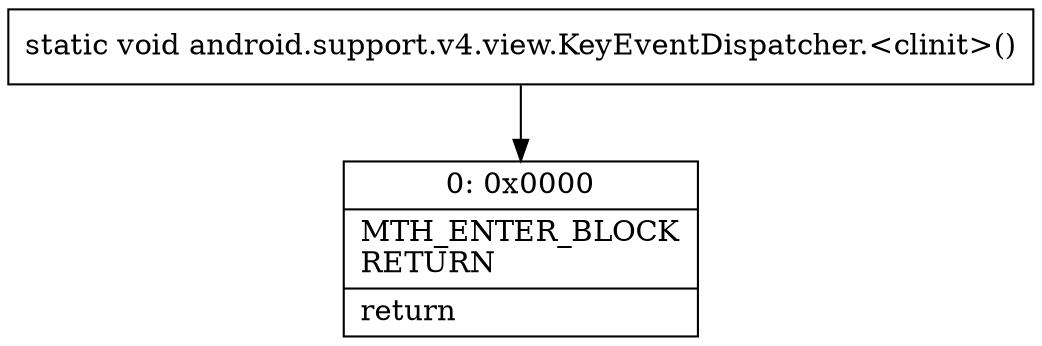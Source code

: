 digraph "CFG forandroid.support.v4.view.KeyEventDispatcher.\<clinit\>()V" {
Node_0 [shape=record,label="{0\:\ 0x0000|MTH_ENTER_BLOCK\lRETURN\l|return\l}"];
MethodNode[shape=record,label="{static void android.support.v4.view.KeyEventDispatcher.\<clinit\>() }"];
MethodNode -> Node_0;
}

